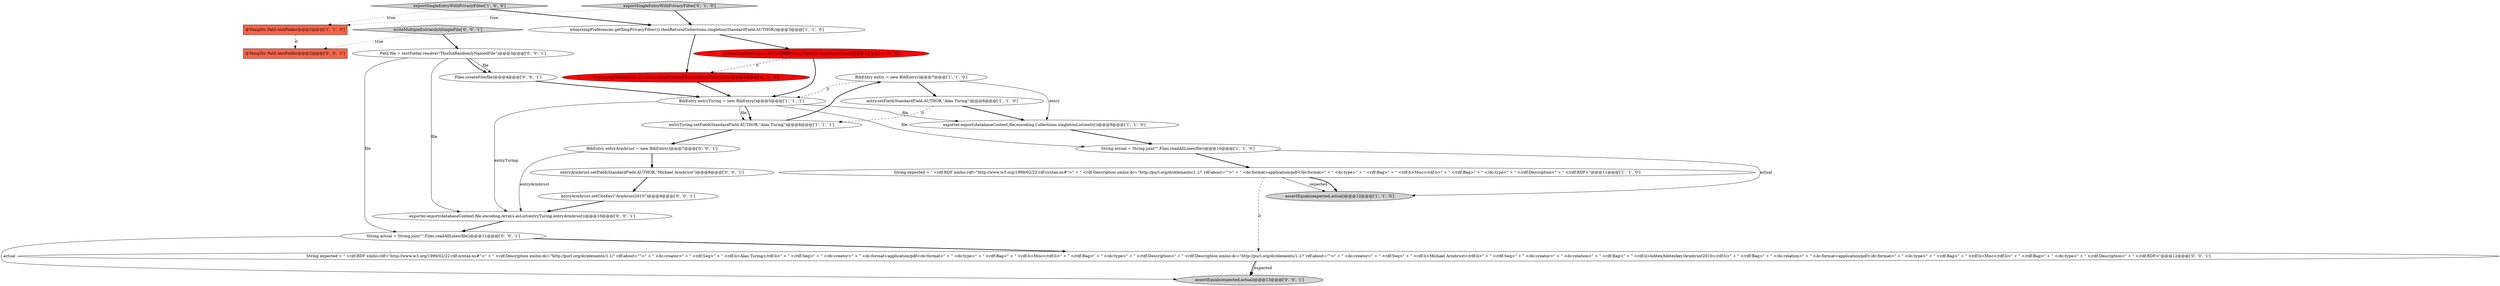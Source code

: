 digraph {
7 [style = filled, label = "BibEntry entry = new BibEntry()@@@7@@@['1', '1', '0']", fillcolor = white, shape = ellipse image = "AAA0AAABBB1BBB"];
13 [style = filled, label = "when(xmpPreferences.shouldUseXmpPrivacyFilter()).thenReturn(true)@@@4@@@['0', '1', '0']", fillcolor = red, shape = ellipse image = "AAA1AAABBB2BBB"];
18 [style = filled, label = "@TempDir Path testFolder@@@2@@@['0', '0', '1']", fillcolor = tomato, shape = box image = "AAA0AAABBB3BBB"];
5 [style = filled, label = "String expected = \" <rdf:RDF xmlns:rdf=\"http://www.w3.org/1999/02/22-rdf-syntax-ns#\">\" + \" <rdf:Description xmlns:dc=\"http://purl.org/dc/elements/1.1/\" rdf:about=\"\">\" + \" <dc:format>application/pdf</dc:format>\" + \" <dc:type>\" + \" <rdf:Bag>\" + \" <rdf:li>Misc</rdf:li>\" + \" </rdf:Bag>\" + \" </dc:type>\" + \" </rdf:Description>\" + \" </rdf:RDF>\"@@@11@@@['1', '1', '0']", fillcolor = white, shape = ellipse image = "AAA0AAABBB1BBB"];
23 [style = filled, label = "Files.createFile(file)@@@4@@@['0', '0', '1']", fillcolor = white, shape = ellipse image = "AAA0AAABBB3BBB"];
11 [style = filled, label = "@TempDir Path testFolder@@@2@@@['1', '1', '0']", fillcolor = tomato, shape = box image = "AAA0AAABBB1BBB"];
22 [style = filled, label = "exporter.export(databaseContext,file,encoding,Arrays.asList(entryTuring,entryArmbrust))@@@10@@@['0', '0', '1']", fillcolor = white, shape = ellipse image = "AAA0AAABBB3BBB"];
6 [style = filled, label = "BibEntry entryTuring = new BibEntry()@@@5@@@['1', '1', '1']", fillcolor = white, shape = ellipse image = "AAA0AAABBB1BBB"];
19 [style = filled, label = "Path file = testFolder.resolve(\"ThisIsARandomlyNamedFile\")@@@3@@@['0', '0', '1']", fillcolor = white, shape = ellipse image = "AAA0AAABBB3BBB"];
1 [style = filled, label = "when(xmpPreferences.getXmpPrivacyFilter()).thenReturn(Collections.singleton(StandardField.AUTHOR))@@@3@@@['1', '1', '0']", fillcolor = white, shape = ellipse image = "AAA0AAABBB1BBB"];
17 [style = filled, label = "writeMultipleEntriesInASingleFile['0', '0', '1']", fillcolor = lightgray, shape = diamond image = "AAA0AAABBB3BBB"];
20 [style = filled, label = "assertEquals(expected,actual)@@@13@@@['0', '0', '1']", fillcolor = lightgray, shape = ellipse image = "AAA0AAABBB3BBB"];
14 [style = filled, label = "BibEntry entryArmbrust = new BibEntry()@@@7@@@['0', '0', '1']", fillcolor = white, shape = ellipse image = "AAA0AAABBB3BBB"];
9 [style = filled, label = "assertEquals(expected,actual)@@@12@@@['1', '1', '0']", fillcolor = lightgray, shape = ellipse image = "AAA0AAABBB1BBB"];
21 [style = filled, label = "entryArmbrust.setField(StandardField.AUTHOR,\"Michael Armbrust\")@@@8@@@['0', '0', '1']", fillcolor = white, shape = ellipse image = "AAA0AAABBB3BBB"];
10 [style = filled, label = "exportSingleEntryWithPrivacyFilter['1', '0', '0']", fillcolor = lightgray, shape = diamond image = "AAA0AAABBB1BBB"];
12 [style = filled, label = "exportSingleEntryWithPrivacyFilter['0', '1', '0']", fillcolor = lightgray, shape = diamond image = "AAA0AAABBB2BBB"];
4 [style = filled, label = "exporter.export(databaseContext,file,encoding,Collections.singletonList(entry))@@@9@@@['1', '1', '0']", fillcolor = white, shape = ellipse image = "AAA0AAABBB1BBB"];
8 [style = filled, label = "String actual = String.join(\"\",Files.readAllLines(file))@@@10@@@['1', '1', '0']", fillcolor = white, shape = ellipse image = "AAA0AAABBB1BBB"];
0 [style = filled, label = "when(xmpPreferences.isUseXMPPrivacyFilter()).thenReturn(true)@@@4@@@['1', '0', '0']", fillcolor = red, shape = ellipse image = "AAA1AAABBB1BBB"];
15 [style = filled, label = "entryArmbrust.setCiteKey(\"Armbrust2010\")@@@9@@@['0', '0', '1']", fillcolor = white, shape = ellipse image = "AAA0AAABBB3BBB"];
24 [style = filled, label = "String actual = String.join(\"\",Files.readAllLines(file))@@@11@@@['0', '0', '1']", fillcolor = white, shape = ellipse image = "AAA0AAABBB3BBB"];
16 [style = filled, label = "String expected = \" <rdf:RDF xmlns:rdf=\"http://www.w3.org/1999/02/22-rdf-syntax-ns#\">\" + \" <rdf:Description xmlns:dc=\"http://purl.org/dc/elements/1.1/\" rdf:about=\"\">\" + \" <dc:creator>\" + \" <rdf:Seq>\" + \" <rdf:li>Alan Turing</rdf:li>\" + \" </rdf:Seq>\" + \" </dc:creator>\" + \" <dc:format>application/pdf</dc:format>\" + \" <dc:type>\" + \" <rdf:Bag>\" + \" <rdf:li>Misc</rdf:li>\" + \" </rdf:Bag>\" + \" </dc:type>\" + \" </rdf:Description>\" + \" <rdf:Description xmlns:dc=\"http://purl.org/dc/elements/1.1/\" rdf:about=\"\">\" + \" <dc:creator>\" + \" <rdf:Seq>\" + \" <rdf:li>Michael Armbrust</rdf:li>\" + \" </rdf:Seq>\" + \" </dc:creator>\" + \" <dc:relation>\" + \" <rdf:Bag>\" + \" <rdf:li>bibtex/bibtexkey/Armbrust2010</rdf:li>\" + \" </rdf:Bag>\" + \" </dc:relation>\" + \" <dc:format>application/pdf</dc:format>\" + \" <dc:type>\" + \" <rdf:Bag>\" + \" <rdf:li>Misc</rdf:li>\" + \" </rdf:Bag>\" + \" </dc:type>\" + \" </rdf:Description>\" + \" </rdf:RDF>\"@@@12@@@['0', '0', '1']", fillcolor = white, shape = ellipse image = "AAA0AAABBB3BBB"];
2 [style = filled, label = "entry.setField(StandardField.AUTHOR,\"Alan Turing\")@@@8@@@['1', '1', '0']", fillcolor = white, shape = ellipse image = "AAA0AAABBB1BBB"];
3 [style = filled, label = "entryTuring.setField(StandardField.AUTHOR,\"Alan Turing\")@@@6@@@['1', '1', '1']", fillcolor = white, shape = ellipse image = "AAA0AAABBB1BBB"];
24->20 [style = solid, label="actual"];
6->3 [style = bold, label=""];
19->23 [style = solid, label="file"];
5->9 [style = solid, label="expected"];
5->9 [style = bold, label=""];
17->18 [style = dotted, label="true"];
0->6 [style = bold, label=""];
21->15 [style = bold, label=""];
3->14 [style = bold, label=""];
6->22 [style = solid, label="entryTuring"];
7->4 [style = solid, label="entry"];
1->0 [style = bold, label=""];
12->1 [style = bold, label=""];
2->4 [style = bold, label=""];
1->13 [style = bold, label=""];
17->19 [style = bold, label=""];
14->22 [style = solid, label="entryArmbrust"];
15->22 [style = bold, label=""];
19->24 [style = solid, label="file"];
12->11 [style = dotted, label="true"];
7->6 [style = dashed, label="0"];
5->16 [style = dashed, label="0"];
24->16 [style = bold, label=""];
6->3 [style = solid, label="file"];
8->5 [style = bold, label=""];
3->7 [style = bold, label=""];
10->11 [style = dotted, label="true"];
7->2 [style = bold, label=""];
11->18 [style = dashed, label="0"];
19->23 [style = bold, label=""];
23->6 [style = bold, label=""];
0->13 [style = dashed, label="0"];
4->8 [style = bold, label=""];
8->9 [style = solid, label="actual"];
22->24 [style = bold, label=""];
13->6 [style = bold, label=""];
6->8 [style = solid, label="file"];
2->3 [style = dashed, label="0"];
10->1 [style = bold, label=""];
16->20 [style = bold, label=""];
6->4 [style = solid, label="file"];
19->22 [style = solid, label="file"];
16->20 [style = solid, label="expected"];
14->21 [style = bold, label=""];
}
